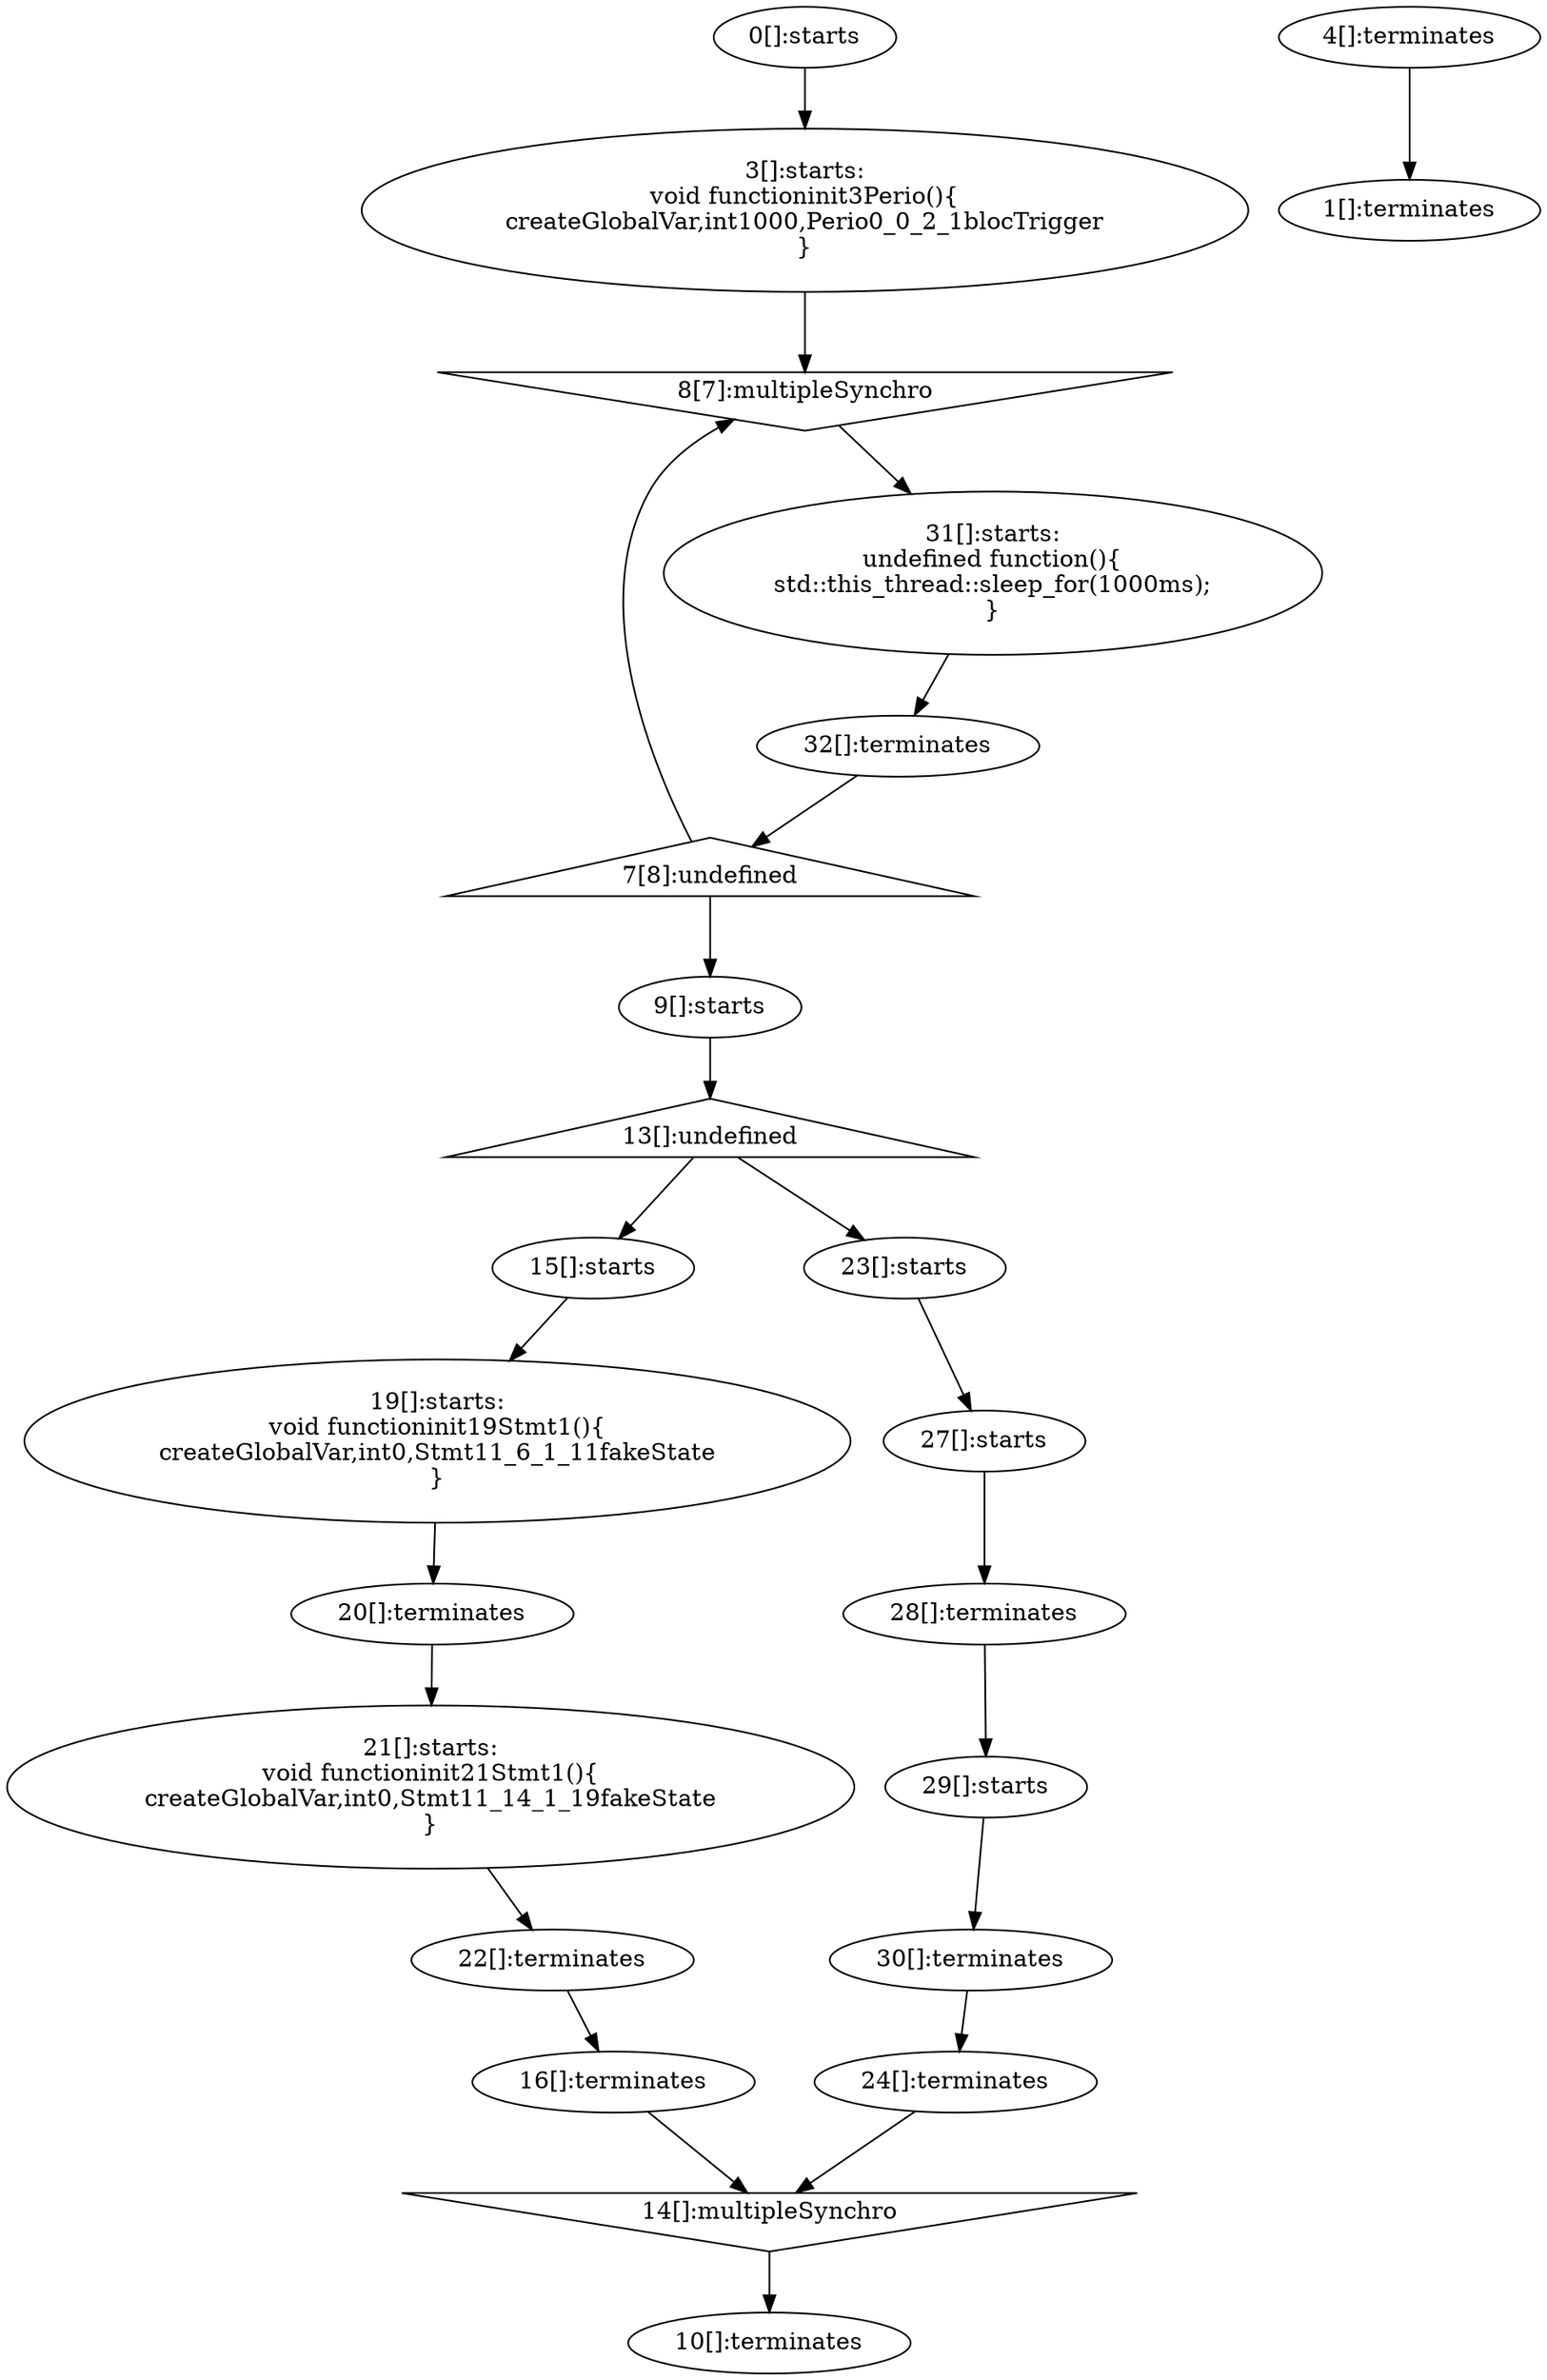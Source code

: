 digraph G {
  "0" [label="0[]:starts" shape="ellipse" ];
  "1" [label="1[]:terminates" shape="ellipse" ];
  "3" [label="3[]:starts:
void functioninit3Perio(){
createGlobalVar,int1000,Perio0_0_2_1blocTrigger
}" shape="ellipse" ];
  "4" [label="4[]:terminates" shape="ellipse" ];
  "7" [label="7[8]:undefined" shape="triangle" ];
  "8" [label="8[7]:multipleSynchro" shape="invtriangle" ];
  "31" [label="31[]:starts:
undefined function(){
std::this_thread::sleep_for(1000ms);
}" shape="ellipse" ];
  "32" [label="32[]:terminates" shape="ellipse" ];
  "9" [label="9[]:starts" shape="ellipse" ];
  "10" [label="10[]:terminates" shape="ellipse" ];
  "13" [label="13[]:undefined" shape="triangle" ];
  "14" [label="14[]:multipleSynchro" shape="invtriangle" ];
  "15" [label="15[]:starts" shape="ellipse" ];
  "16" [label="16[]:terminates" shape="ellipse" ];
  "23" [label="23[]:starts" shape="ellipse" ];
  "24" [label="24[]:terminates" shape="ellipse" ];
  "19" [label="19[]:starts:
void functioninit19Stmt1(){
createGlobalVar,int0,Stmt11_6_1_11fakeState
}" shape="ellipse" ];
  "20" [label="20[]:terminates" shape="ellipse" ];
  "21" [label="21[]:starts:
void functioninit21Stmt1(){
createGlobalVar,int0,Stmt11_14_1_19fakeState
}" shape="ellipse" ];
  "22" [label="22[]:terminates" shape="ellipse" ];
  "27" [label="27[]:starts" shape="ellipse" ];
  "28" [label="28[]:terminates" shape="ellipse" ];
  "29" [label="29[]:starts" shape="ellipse" ];
  "30" [label="30[]:terminates" shape="ellipse" ];
  "0" -> "3" [label=""];
  "4" -> "1" [label=""];
  "3" -> "8" [label=""];
  "32" -> "7" [label=""];
  "7" -> "8" [label=""];
  "8" -> "31" [label=""];
  "7" -> "9" [label=""];
  "31" -> "32" [label=""];
  "9" -> "13" [label=""];
  "13" -> "15" [label=""];
  "13" -> "23" [label=""];
  "16" -> "14" [label=""];
  "24" -> "14" [label=""];
  "14" -> "10" [label=""];
  "15" -> "19" [label=""];
  "20" -> "21" [label=""];
  "22" -> "16" [label=""];
  "23" -> "27" [label=""];
  "28" -> "29" [label=""];
  "30" -> "24" [label=""];
  "19" -> "20" [label=""];
  "21" -> "22" [label=""];
  "27" -> "28" [label=""];
  "29" -> "30" [label=""];
}